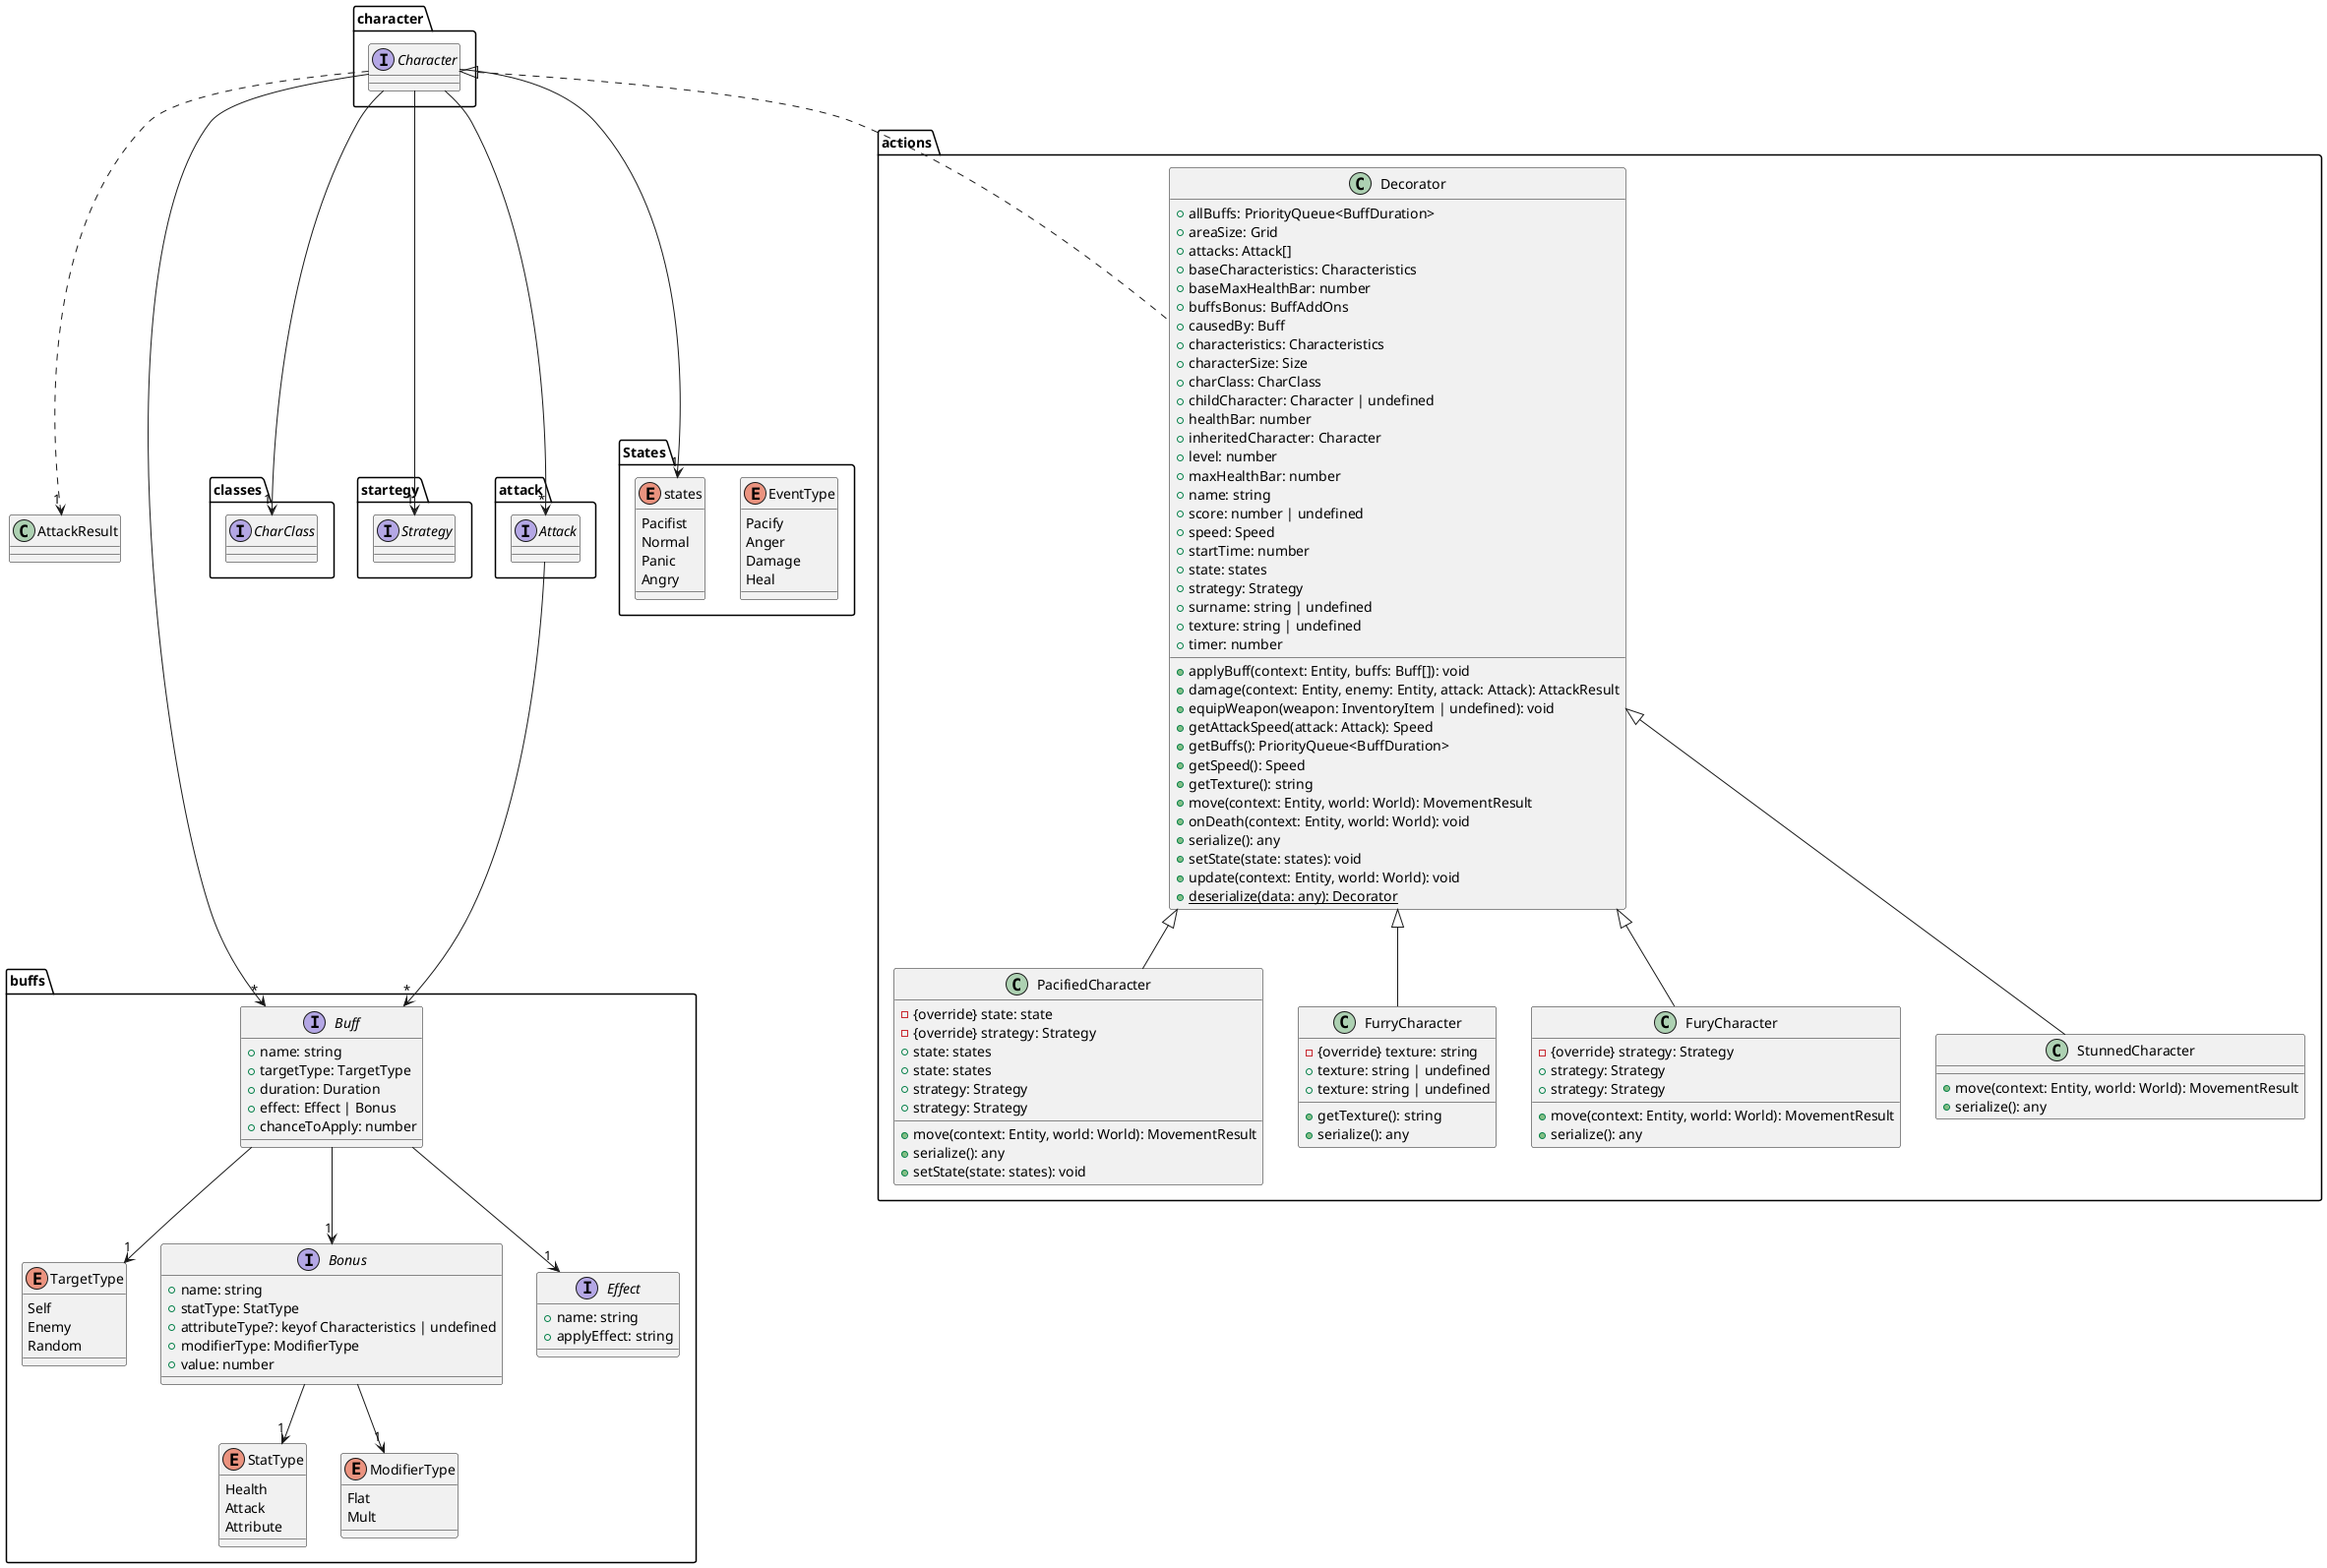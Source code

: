 @startuml
package "character" {
    interface Character 
}
package "buffs" {
    enum TargetType {
        Self
        Enemy
        Random
    }
    enum StatType {
        Health
        Attack
        Attribute
    }
    enum ModifierType {
        Flat
        Mult
    }
    interface Bonus {
        +name: string
        +statType: StatType
        +attributeType?: keyof Characteristics | undefined
        +modifierType: ModifierType
        +value: number
    }
    interface Effect {
        +name: string
        +applyEffect: string
    }
    interface Buff {
        +name: string
        +targetType: TargetType
        +duration: Duration
        +effect: Effect | Bonus
        +chanceToApply: number
    }
}
package "classes" {
    interface CharClass
}
package "startegy" {
    interface Strategy 
}
package "attack" {
    interface Attack
}
package "States" {
    enum EventType {
        Pacify
        Anger
        Damage
        Heal
    }
    enum states {
        Pacifist
        Normal
        Panic
        Angry
    }
}
package "actions" {
    class Decorator implements character.Character {
        ' #character: Character
        +allBuffs: PriorityQueue<BuffDuration>
        +areaSize: Grid
        +attacks: Attack[]
        +baseCharacteristics: Characteristics
        +baseMaxHealthBar: number
        +buffsBonus: BuffAddOns
        +causedBy: Buff
        +characteristics: Characteristics
        +characterSize: Size
        +charClass: CharClass
        +childCharacter: Character | undefined
        +healthBar: number
        +inheritedCharacter: Character
        +level: number
        +maxHealthBar: number
        +name: string
        +score: number | undefined
        +speed: Speed
        +startTime: number
        +state: states
        +strategy: Strategy
        +surname: string | undefined
        +texture: string | undefined
        +timer: number
        +applyBuff(context: Entity, buffs: Buff[]): void
        +damage(context: Entity, enemy: Entity, attack: Attack): AttackResult
        +equipWeapon(weapon: InventoryItem | undefined): void
        +getAttackSpeed(attack: Attack): Speed
        +getBuffs(): PriorityQueue<BuffDuration>
        +getSpeed(): Speed
        +getTexture(): string
        +move(context: Entity, world: World): MovementResult
        +onDeath(context: Entity, world: World): void
        +serialize(): any
        +setState(state: states): void
        +update(context: Entity, world: World): void
        +{static} deserialize(data: any): Decorator
    }
    class PacifiedCharacter extends Decorator {
        -{override} state: state
        -{override} strategy: Strategy
        +state: states
        +state: states
        +strategy: Strategy
        +strategy: Strategy
        +move(context: Entity, world: World): MovementResult
        +serialize(): any
        +setState(state: states): void
    }
    class FurryCharacter extends Decorator {
        -{override} texture: string
        +texture: string | undefined
        +texture: string | undefined
        +getTexture(): string
        +serialize(): any
    }
    class FuryCharacter extends Decorator {
        -{override} strategy: Strategy
        +strategy: Strategy
        +strategy: Strategy
        +move(context: Entity, world: World): MovementResult
        +serialize(): any
    }
    class StunnedCharacter extends Decorator {
        +move(context: Entity, world: World): MovementResult
        +serialize(): any
    }
}

Bonus --> "1" StatType
Bonus --> "1" ModifierType
Buff --> "1" TargetType
Buff --> "1" Effect
Buff --> "1" Bonus
Attack --> "*" Buff

Character --> "1" Strategy
Character --> "1" CharClass
Character --> "*" Attack
Character ..> "1" AttackResult
Character --> "*" Buff
Character --> "1" states

@enduml